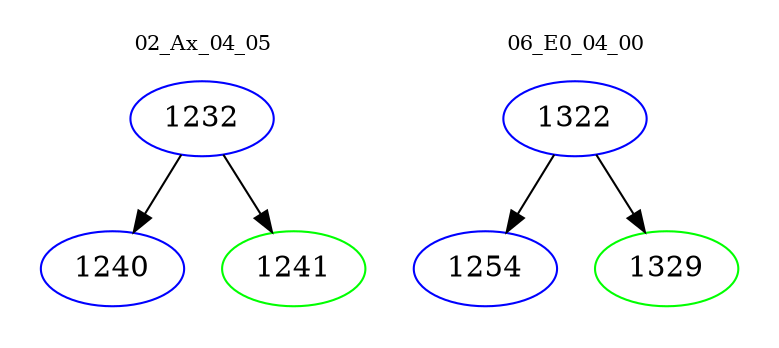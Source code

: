digraph{
subgraph cluster_0 {
color = white
label = "02_Ax_04_05";
fontsize=10;
T0_1232 [label="1232", color="blue"]
T0_1232 -> T0_1240 [color="black"]
T0_1240 [label="1240", color="blue"]
T0_1232 -> T0_1241 [color="black"]
T0_1241 [label="1241", color="green"]
}
subgraph cluster_1 {
color = white
label = "06_E0_04_00";
fontsize=10;
T1_1322 [label="1322", color="blue"]
T1_1322 -> T1_1254 [color="black"]
T1_1254 [label="1254", color="blue"]
T1_1322 -> T1_1329 [color="black"]
T1_1329 [label="1329", color="green"]
}
}
